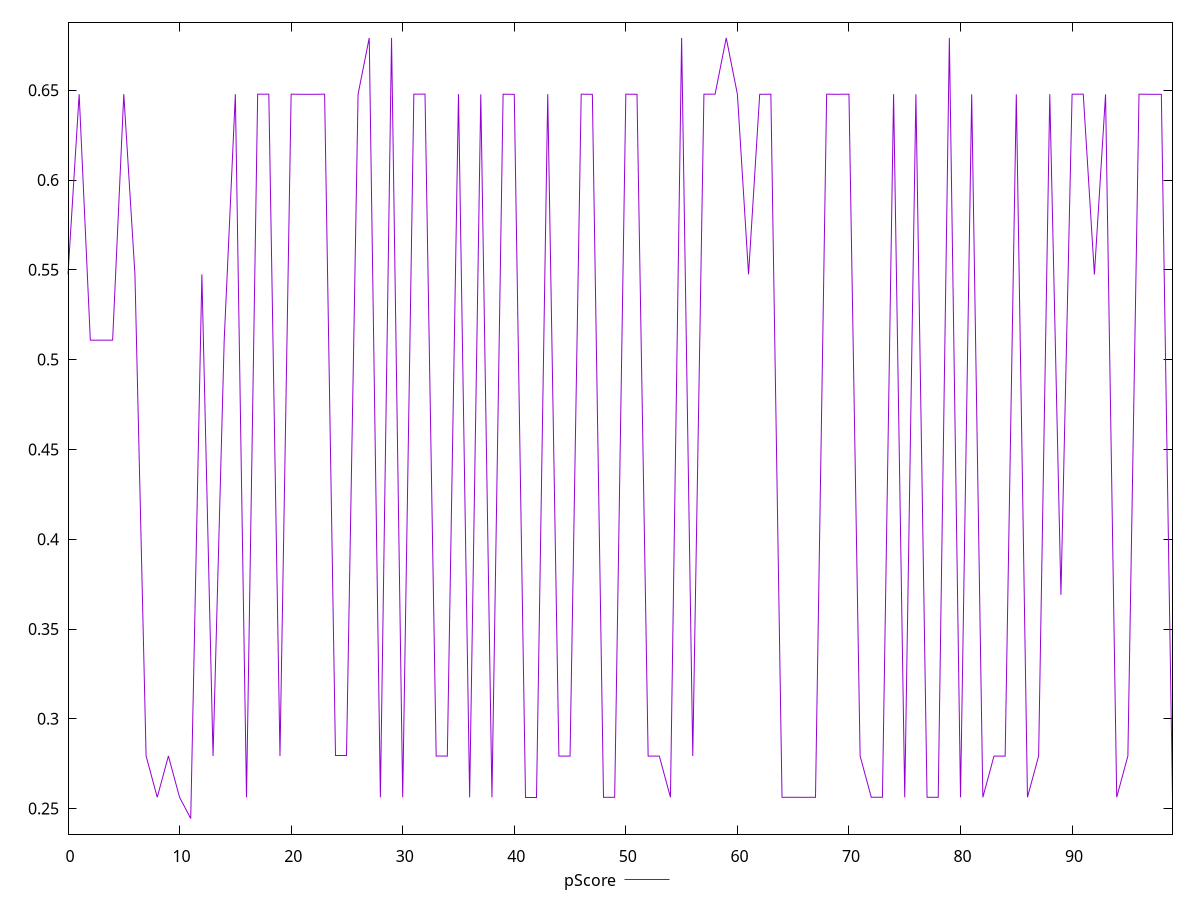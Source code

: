 reset

$pScore <<EOF
0 0.5474731822549327
1 0.6478032339459794
2 0.5108405889204024
3 0.5108287408726042
4 0.5108220764520992
5 0.647828950132018
6 0.547464802615606
7 0.27927587459061665
8 0.25630151197070267
9 0.2792722477286479
10 0.25630151197070267
11 0.24447509805739986
12 0.5474797289216318
13 0.27927923284149514
14 0.5108149184561315
15 0.6478121015288112
16 0.25629808538030163
17 0.6478194912354696
18 0.6478121015288112
19 0.2792899795373541
20 0.6478121015288112
21 0.6477447096822421
22 0.6477198821424198
23 0.6478262898091901
24 0.2792899795373541
25 0.2792899795373541
26 0.6477952531822077
27 0.6791301408114965
28 0.2562630880677941
29 0.679138324734899
30 0.2562978406257559
31 0.6478041207010639
32 0.6478431386284664
33 0.2792823224708178
34 0.2792409513664286
35 0.6478094412464981
36 0.2562827887110055
37 0.6477116064197075
38 0.25630151197070267
39 0.6477952531822077
40 0.6477278623622769
41 0.2562978406257559
42 0.2562978406257559
43 0.6478262898091901
44 0.27923759361264283
45 0.2792440405384208
46 0.6478121015288112
47 0.6477278623622769
48 0.2562630880677941
49 0.2563078757711227
50 0.6478026427763179
51 0.6477447096822421
52 0.27923007240238157
53 0.2792440405384208
54 0.25631069058395844
55 0.6791355967552408
56 0.27927587459061665
57 0.6478262898091901
58 0.6478121015288112
59 0.6791355967552408
60 0.6478094412464981
61 0.5474731822549327
62 0.647735251506096
63 0.6477955487650243
64 0.2563048162301851
65 0.25630090007589573
66 0.2562699402781269
67 0.25630090007589573
68 0.6478194912354696
69 0.6477420495620236
70 0.6478121015288112
71 0.2792899795373541
72 0.2563078757711227
73 0.25631766656974647
74 0.6478194912354696
75 0.2562666365089175
76 0.6477952531822077
77 0.25630151197070267
78 0.2562979630029969
79 0.679138324734899
80 0.25626296570871093
81 0.647735251506096
82 0.2562979630029969
83 0.27923759361264283
84 0.2792440405384208
85 0.6477278623622769
86 0.25630371480519626
87 0.2792722477286479
88 0.6478262898091901
89 0.36902074152472114
90 0.6478041207010639
91 0.6478262898091901
92 0.5473838921565156
93 0.6477278623622769
94 0.2562979630029969
95 0.2792823224708178
96 0.6478194912354696
97 0.6477420495620236
98 0.6477198821424198
99 0.2563048162301851
EOF

set key outside below
set xrange [0:99]
set yrange [0.23578183352384988:0.687831589268449]
set trange [0.23578183352384988:0.687831589268449]
set terminal svg size 640, 500 enhanced background rgb 'white'
set output "reprap/cumulative-layout-shift/samples/pages+cached+nointeractive/pScore/values.svg"

plot $pScore title "pScore" with line

reset
